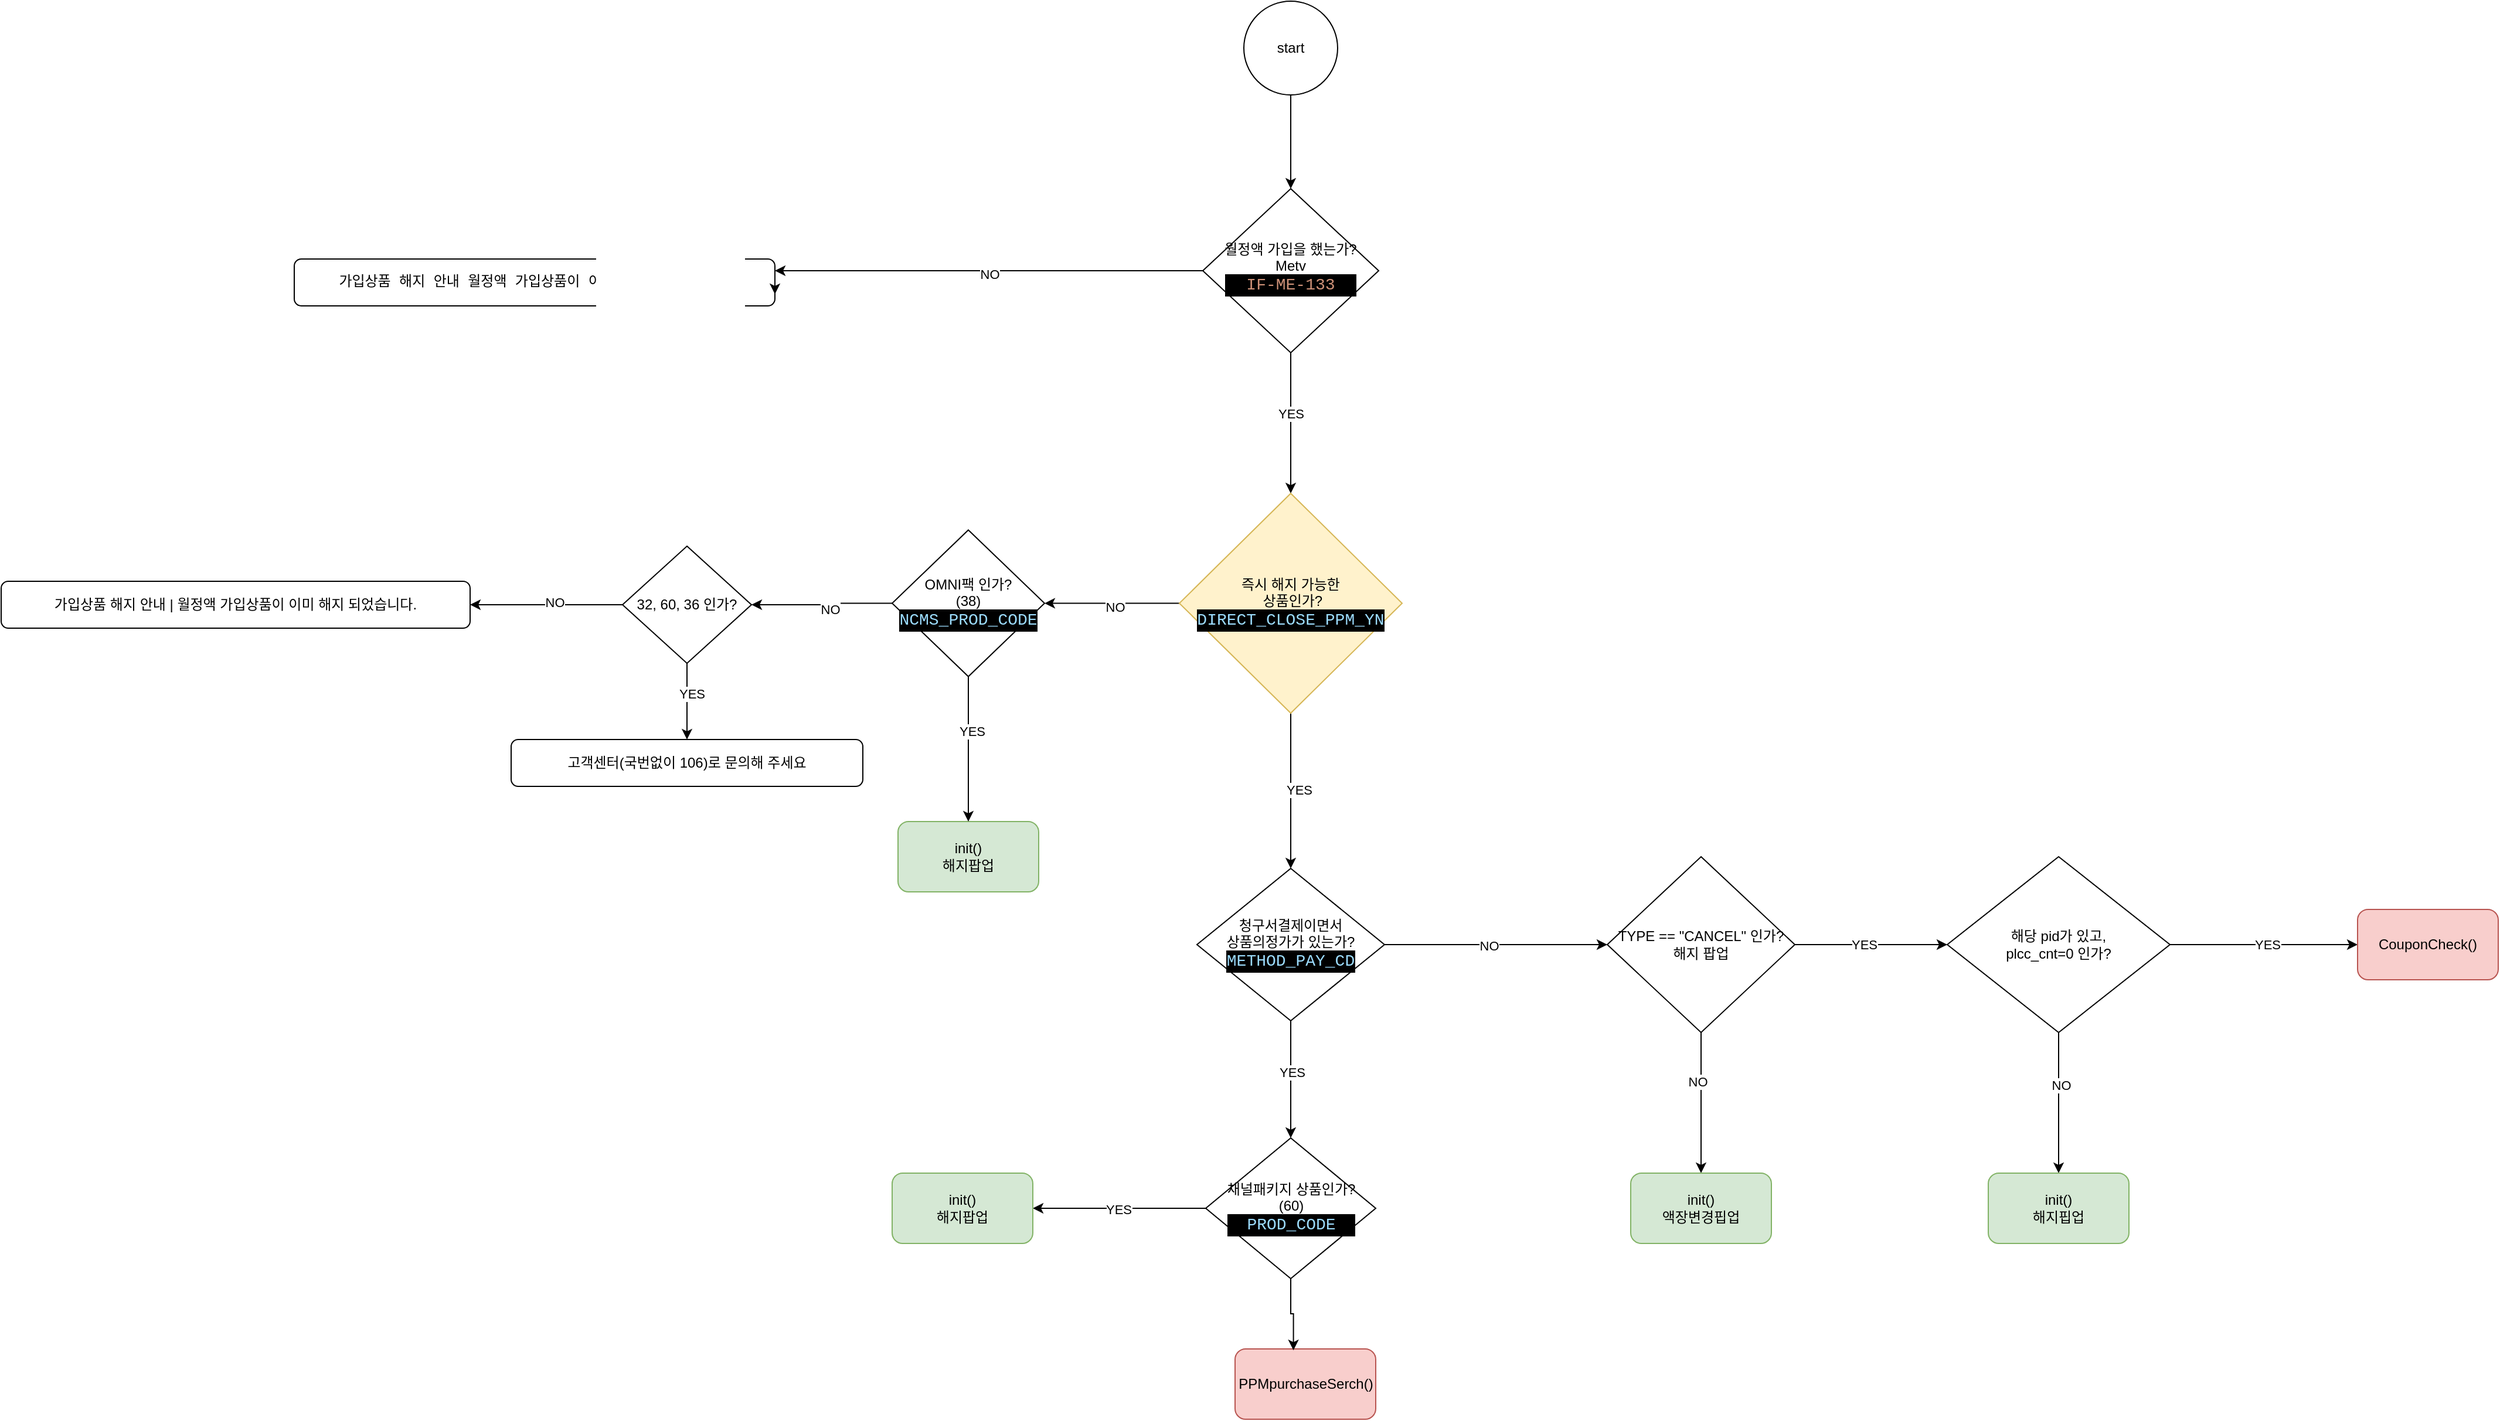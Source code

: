 <mxfile version="24.3.1" type="github">
  <diagram id="C5RBs43oDa-KdzZeNtuy" name="Page-1">
    <mxGraphModel dx="2327" dy="746" grid="1" gridSize="10" guides="1" tooltips="1" connect="1" arrows="1" fold="1" page="1" pageScale="1" pageWidth="827" pageHeight="1169" math="0" shadow="0">
      <root>
        <mxCell id="WIyWlLk6GJQsqaUBKTNV-0" />
        <mxCell id="WIyWlLk6GJQsqaUBKTNV-1" parent="WIyWlLk6GJQsqaUBKTNV-0" />
        <mxCell id="tj2GzW12nFk5Qo7bb9yd-68" value="" style="edgeStyle=orthogonalEdgeStyle;rounded=0;orthogonalLoop=1;jettySize=auto;html=1;" edge="1" parent="WIyWlLk6GJQsqaUBKTNV-1" source="WIyWlLk6GJQsqaUBKTNV-6" target="tj2GzW12nFk5Qo7bb9yd-67">
          <mxGeometry relative="1" as="geometry" />
        </mxCell>
        <mxCell id="tj2GzW12nFk5Qo7bb9yd-69" value="YES" style="edgeLabel;html=1;align=center;verticalAlign=middle;resizable=0;points=[];" vertex="1" connectable="0" parent="tj2GzW12nFk5Qo7bb9yd-68">
          <mxGeometry x="-0.136" relative="1" as="geometry">
            <mxPoint as="offset" />
          </mxGeometry>
        </mxCell>
        <mxCell id="tj2GzW12nFk5Qo7bb9yd-88" style="edgeStyle=orthogonalEdgeStyle;rounded=0;orthogonalLoop=1;jettySize=auto;html=1;exitX=0;exitY=0.5;exitDx=0;exitDy=0;entryX=1;entryY=0.25;entryDx=0;entryDy=0;" edge="1" parent="WIyWlLk6GJQsqaUBKTNV-1" source="WIyWlLk6GJQsqaUBKTNV-6" target="WIyWlLk6GJQsqaUBKTNV-7">
          <mxGeometry relative="1" as="geometry" />
        </mxCell>
        <mxCell id="tj2GzW12nFk5Qo7bb9yd-89" value="NO" style="edgeLabel;html=1;align=center;verticalAlign=middle;resizable=0;points=[];" vertex="1" connectable="0" parent="tj2GzW12nFk5Qo7bb9yd-88">
          <mxGeometry y="2" relative="1" as="geometry">
            <mxPoint y="1" as="offset" />
          </mxGeometry>
        </mxCell>
        <mxCell id="WIyWlLk6GJQsqaUBKTNV-6" value="월정액 가입을 했는가?&lt;div&gt;Metv&lt;br&gt;&lt;div style=&quot;color: rgb(255, 255, 255); background-color: rgb(0, 0, 0); font-family: Consolas, &amp;quot;Courier New&amp;quot;, monospace; font-size: 14px; line-height: 19px; white-space: pre;&quot;&gt;&lt;span data-sider-select-id=&quot;3ff3122e-546f-4008-aec2-ee8640f8562e&quot; style=&quot;color: #ce9178;&quot;&gt;IF-ME-133&lt;/span&gt;&lt;/div&gt;&lt;/div&gt;" style="rhombus;whiteSpace=wrap;html=1;shadow=0;fontFamily=Helvetica;fontSize=12;align=center;strokeWidth=1;spacing=6;spacingTop=-4;" parent="WIyWlLk6GJQsqaUBKTNV-1" vertex="1">
          <mxGeometry x="275" y="180" width="150" height="140" as="geometry" />
        </mxCell>
        <mxCell id="WIyWlLk6GJQsqaUBKTNV-7" value="&lt;div style=&quot;font-family: Consolas, &amp;quot;Courier New&amp;quot;, monospace; line-height: 19px; white-space: pre;&quot;&gt;&lt;span data-sider-select-id=&quot;3a9e8c57-7919-4c72-9e58-0dd54533216e&quot; style=&quot;background-color: rgb(255, 255, 255);&quot;&gt;&lt;font data-sider-select-id=&quot;409cc1f5-d1f6-48aa-988a-203dff88dd08&quot; style=&quot;font-size: 12px;&quot;&gt;가입상품 해지 안내 월정액 가입상품이 이미 해지 되었습니다.&lt;/font&gt;&lt;/span&gt;&lt;/div&gt;" style="rounded=1;whiteSpace=wrap;html=1;fontSize=12;glass=0;strokeWidth=1;shadow=0;align=center;" parent="WIyWlLk6GJQsqaUBKTNV-1" vertex="1">
          <mxGeometry x="-500" y="240" width="410" height="40" as="geometry" />
        </mxCell>
        <mxCell id="tj2GzW12nFk5Qo7bb9yd-17" style="edgeStyle=orthogonalEdgeStyle;rounded=0;orthogonalLoop=1;jettySize=auto;html=1;exitX=0.5;exitY=1;exitDx=0;exitDy=0;entryX=0.5;entryY=0;entryDx=0;entryDy=0;" edge="1" parent="WIyWlLk6GJQsqaUBKTNV-1" source="tj2GzW12nFk5Qo7bb9yd-15" target="WIyWlLk6GJQsqaUBKTNV-6">
          <mxGeometry relative="1" as="geometry" />
        </mxCell>
        <mxCell id="tj2GzW12nFk5Qo7bb9yd-15" value="start" style="ellipse;whiteSpace=wrap;html=1;aspect=fixed;" vertex="1" parent="WIyWlLk6GJQsqaUBKTNV-1">
          <mxGeometry x="310" y="20" width="80" height="80" as="geometry" />
        </mxCell>
        <mxCell id="tj2GzW12nFk5Qo7bb9yd-83" style="edgeStyle=orthogonalEdgeStyle;rounded=0;orthogonalLoop=1;jettySize=auto;html=1;exitX=0;exitY=0.5;exitDx=0;exitDy=0;entryX=1;entryY=0.5;entryDx=0;entryDy=0;" edge="1" parent="WIyWlLk6GJQsqaUBKTNV-1" source="tj2GzW12nFk5Qo7bb9yd-27" target="tj2GzW12nFk5Qo7bb9yd-36">
          <mxGeometry relative="1" as="geometry" />
        </mxCell>
        <mxCell id="tj2GzW12nFk5Qo7bb9yd-85" value="NO" style="edgeLabel;html=1;align=center;verticalAlign=middle;resizable=0;points=[];" vertex="1" connectable="0" parent="tj2GzW12nFk5Qo7bb9yd-83">
          <mxGeometry x="-0.081" y="-2" relative="1" as="geometry">
            <mxPoint x="1" as="offset" />
          </mxGeometry>
        </mxCell>
        <mxCell id="tj2GzW12nFk5Qo7bb9yd-84" style="edgeStyle=orthogonalEdgeStyle;rounded=0;orthogonalLoop=1;jettySize=auto;html=1;exitX=0.5;exitY=1;exitDx=0;exitDy=0;entryX=0.5;entryY=0;entryDx=0;entryDy=0;" edge="1" parent="WIyWlLk6GJQsqaUBKTNV-1" source="tj2GzW12nFk5Qo7bb9yd-27" target="tj2GzW12nFk5Qo7bb9yd-33">
          <mxGeometry relative="1" as="geometry" />
        </mxCell>
        <mxCell id="tj2GzW12nFk5Qo7bb9yd-86" value="YES" style="edgeLabel;html=1;align=center;verticalAlign=middle;resizable=0;points=[];" vertex="1" connectable="0" parent="tj2GzW12nFk5Qo7bb9yd-84">
          <mxGeometry x="-0.2" y="4" relative="1" as="geometry">
            <mxPoint as="offset" />
          </mxGeometry>
        </mxCell>
        <mxCell id="tj2GzW12nFk5Qo7bb9yd-27" value="32, 60, 36 인가?" style="rhombus;whiteSpace=wrap;html=1;" vertex="1" parent="WIyWlLk6GJQsqaUBKTNV-1">
          <mxGeometry x="-220" y="485" width="110" height="100" as="geometry" />
        </mxCell>
        <mxCell id="tj2GzW12nFk5Qo7bb9yd-30" value="init()&lt;br&gt;해지팝업" style="rounded=1;whiteSpace=wrap;html=1;fillColor=#d5e8d4;strokeColor=#82b366;" vertex="1" parent="WIyWlLk6GJQsqaUBKTNV-1">
          <mxGeometry x="15" y="720" width="120" height="60" as="geometry" />
        </mxCell>
        <mxCell id="tj2GzW12nFk5Qo7bb9yd-33" value="고객센터(국번없이 106)로 문의해 주세요" style="rounded=1;whiteSpace=wrap;html=1;" vertex="1" parent="WIyWlLk6GJQsqaUBKTNV-1">
          <mxGeometry x="-315" y="650" width="300" height="40" as="geometry" />
        </mxCell>
        <mxCell id="tj2GzW12nFk5Qo7bb9yd-36" value="가입상품 해지 안내 | 월정액 가입상품이 이미 해지 되었습니다." style="rounded=1;whiteSpace=wrap;html=1;" vertex="1" parent="WIyWlLk6GJQsqaUBKTNV-1">
          <mxGeometry x="-750" y="515" width="400" height="40" as="geometry" />
        </mxCell>
        <mxCell id="tj2GzW12nFk5Qo7bb9yd-74" value="" style="edgeStyle=orthogonalEdgeStyle;rounded=0;orthogonalLoop=1;jettySize=auto;html=1;" edge="1" parent="WIyWlLk6GJQsqaUBKTNV-1" source="tj2GzW12nFk5Qo7bb9yd-49" target="tj2GzW12nFk5Qo7bb9yd-52">
          <mxGeometry relative="1" as="geometry" />
        </mxCell>
        <mxCell id="tj2GzW12nFk5Qo7bb9yd-75" value="YES" style="edgeLabel;html=1;align=center;verticalAlign=middle;resizable=0;points=[];" vertex="1" connectable="0" parent="tj2GzW12nFk5Qo7bb9yd-74">
          <mxGeometry x="-0.133" y="1" relative="1" as="geometry">
            <mxPoint as="offset" />
          </mxGeometry>
        </mxCell>
        <mxCell id="tj2GzW12nFk5Qo7bb9yd-99" style="edgeStyle=orthogonalEdgeStyle;rounded=0;orthogonalLoop=1;jettySize=auto;html=1;exitX=1;exitY=0.5;exitDx=0;exitDy=0;entryX=0;entryY=0.5;entryDx=0;entryDy=0;" edge="1" parent="WIyWlLk6GJQsqaUBKTNV-1" source="tj2GzW12nFk5Qo7bb9yd-49" target="tj2GzW12nFk5Qo7bb9yd-98">
          <mxGeometry relative="1" as="geometry" />
        </mxCell>
        <mxCell id="tj2GzW12nFk5Qo7bb9yd-100" value="NO" style="edgeLabel;html=1;align=center;verticalAlign=middle;resizable=0;points=[];" vertex="1" connectable="0" parent="tj2GzW12nFk5Qo7bb9yd-99">
          <mxGeometry x="-0.066" y="-1" relative="1" as="geometry">
            <mxPoint as="offset" />
          </mxGeometry>
        </mxCell>
        <mxCell id="tj2GzW12nFk5Qo7bb9yd-49" value="청구서결제이면서 &lt;br&gt;상품의정가가 있는가?&lt;br&gt;&lt;div style=&quot;color: rgb(255, 255, 255); background-color: rgb(0, 0, 0); font-family: Consolas, &amp;quot;Courier New&amp;quot;, monospace; font-size: 14px; line-height: 19px; white-space: pre;&quot;&gt;&lt;span style=&quot;color: #9cdcfe;&quot;&gt;METHOD_PAY_CD&lt;/span&gt;&lt;/div&gt;" style="rhombus;whiteSpace=wrap;html=1;" vertex="1" parent="WIyWlLk6GJQsqaUBKTNV-1">
          <mxGeometry x="270" y="760" width="160" height="130" as="geometry" />
        </mxCell>
        <mxCell id="tj2GzW12nFk5Qo7bb9yd-106" style="edgeStyle=orthogonalEdgeStyle;rounded=0;orthogonalLoop=1;jettySize=auto;html=1;exitX=0;exitY=0.5;exitDx=0;exitDy=0;entryX=1;entryY=0.5;entryDx=0;entryDy=0;" edge="1" parent="WIyWlLk6GJQsqaUBKTNV-1" source="tj2GzW12nFk5Qo7bb9yd-52" target="tj2GzW12nFk5Qo7bb9yd-105">
          <mxGeometry relative="1" as="geometry" />
        </mxCell>
        <mxCell id="tj2GzW12nFk5Qo7bb9yd-107" value="YES" style="edgeLabel;html=1;align=center;verticalAlign=middle;resizable=0;points=[];" vertex="1" connectable="0" parent="tj2GzW12nFk5Qo7bb9yd-106">
          <mxGeometry x="0.014" y="1" relative="1" as="geometry">
            <mxPoint as="offset" />
          </mxGeometry>
        </mxCell>
        <mxCell id="tj2GzW12nFk5Qo7bb9yd-52" value="채널패키지 상품인가?&lt;br&gt;(60)&lt;br&gt;&lt;div style=&quot;color: rgb(255, 255, 255); background-color: rgb(0, 0, 0); font-family: Consolas, &amp;quot;Courier New&amp;quot;, monospace; font-size: 14px; line-height: 19px; white-space: pre;&quot;&gt;&lt;span style=&quot;color: #9cdcfe;&quot;&gt;PROD_CODE&lt;/span&gt;&lt;/div&gt;" style="rhombus;whiteSpace=wrap;html=1;" vertex="1" parent="WIyWlLk6GJQsqaUBKTNV-1">
          <mxGeometry x="277.5" y="990" width="145" height="120" as="geometry" />
        </mxCell>
        <mxCell id="tj2GzW12nFk5Qo7bb9yd-70" value="" style="edgeStyle=orthogonalEdgeStyle;rounded=0;orthogonalLoop=1;jettySize=auto;html=1;" edge="1" parent="WIyWlLk6GJQsqaUBKTNV-1" source="tj2GzW12nFk5Qo7bb9yd-67" target="tj2GzW12nFk5Qo7bb9yd-49">
          <mxGeometry relative="1" as="geometry" />
        </mxCell>
        <mxCell id="tj2GzW12nFk5Qo7bb9yd-71" value="YES" style="edgeLabel;html=1;align=center;verticalAlign=middle;resizable=0;points=[];" vertex="1" connectable="0" parent="tj2GzW12nFk5Qo7bb9yd-70">
          <mxGeometry x="0.001" y="7" relative="1" as="geometry">
            <mxPoint y="-1" as="offset" />
          </mxGeometry>
        </mxCell>
        <mxCell id="tj2GzW12nFk5Qo7bb9yd-76" value="" style="edgeStyle=orthogonalEdgeStyle;rounded=0;orthogonalLoop=1;jettySize=auto;html=1;" edge="1" parent="WIyWlLk6GJQsqaUBKTNV-1" source="tj2GzW12nFk5Qo7bb9yd-67" target="tj2GzW12nFk5Qo7bb9yd-73">
          <mxGeometry relative="1" as="geometry" />
        </mxCell>
        <mxCell id="tj2GzW12nFk5Qo7bb9yd-77" value="NO" style="edgeLabel;html=1;align=center;verticalAlign=middle;resizable=0;points=[];" vertex="1" connectable="0" parent="tj2GzW12nFk5Qo7bb9yd-76">
          <mxGeometry x="-0.026" y="3" relative="1" as="geometry">
            <mxPoint x="1" as="offset" />
          </mxGeometry>
        </mxCell>
        <mxCell id="tj2GzW12nFk5Qo7bb9yd-67" value="즉시 해지 가능한&lt;div&gt;&amp;nbsp;상품인가?&lt;br&gt;&lt;div style=&quot;color: rgb(255, 255, 255); background-color: rgb(0, 0, 0); font-family: Consolas, &amp;quot;Courier New&amp;quot;, monospace; font-size: 14px; line-height: 19px; white-space: pre;&quot;&gt;&lt;span style=&quot;color: #9cdcfe;&quot;&gt;DIRECT_CLOSE_PPM_YN&lt;/span&gt;&lt;/div&gt;&lt;/div&gt;" style="rhombus;whiteSpace=wrap;html=1;fillColor=#fff2cc;strokeColor=#d6b656;" vertex="1" parent="WIyWlLk6GJQsqaUBKTNV-1">
          <mxGeometry x="255" y="440" width="190" height="187.5" as="geometry" />
        </mxCell>
        <mxCell id="tj2GzW12nFk5Qo7bb9yd-78" style="edgeStyle=orthogonalEdgeStyle;rounded=0;orthogonalLoop=1;jettySize=auto;html=1;exitX=0;exitY=0.5;exitDx=0;exitDy=0;entryX=1;entryY=0.5;entryDx=0;entryDy=0;" edge="1" parent="WIyWlLk6GJQsqaUBKTNV-1" source="tj2GzW12nFk5Qo7bb9yd-73" target="tj2GzW12nFk5Qo7bb9yd-27">
          <mxGeometry relative="1" as="geometry" />
        </mxCell>
        <mxCell id="tj2GzW12nFk5Qo7bb9yd-79" value="NO" style="edgeLabel;html=1;align=center;verticalAlign=middle;resizable=0;points=[];" vertex="1" connectable="0" parent="tj2GzW12nFk5Qo7bb9yd-78">
          <mxGeometry x="-0.103" y="5" relative="1" as="geometry">
            <mxPoint x="1" as="offset" />
          </mxGeometry>
        </mxCell>
        <mxCell id="tj2GzW12nFk5Qo7bb9yd-108" style="edgeStyle=orthogonalEdgeStyle;rounded=0;orthogonalLoop=1;jettySize=auto;html=1;exitX=0.5;exitY=1;exitDx=0;exitDy=0;" edge="1" parent="WIyWlLk6GJQsqaUBKTNV-1" source="tj2GzW12nFk5Qo7bb9yd-73" target="tj2GzW12nFk5Qo7bb9yd-30">
          <mxGeometry relative="1" as="geometry" />
        </mxCell>
        <mxCell id="tj2GzW12nFk5Qo7bb9yd-109" value="YES" style="edgeLabel;html=1;align=center;verticalAlign=middle;resizable=0;points=[];" vertex="1" connectable="0" parent="tj2GzW12nFk5Qo7bb9yd-108">
          <mxGeometry x="-0.264" y="3" relative="1" as="geometry">
            <mxPoint y="1" as="offset" />
          </mxGeometry>
        </mxCell>
        <mxCell id="tj2GzW12nFk5Qo7bb9yd-73" value="OMNI팩 인가?&lt;br&gt;(38)&lt;br&gt;&lt;div style=&quot;color: rgb(255, 255, 255); background-color: rgb(0, 0, 0); font-family: Consolas, &amp;quot;Courier New&amp;quot;, monospace; font-size: 14px; line-height: 19px; white-space: pre;&quot;&gt;&lt;span style=&quot;color: #9cdcfe;&quot;&gt;NCMS_PROD_CODE&lt;/span&gt;&lt;/div&gt;" style="rhombus;whiteSpace=wrap;html=1;" vertex="1" parent="WIyWlLk6GJQsqaUBKTNV-1">
          <mxGeometry x="10" y="471.25" width="130" height="125" as="geometry" />
        </mxCell>
        <mxCell id="tj2GzW12nFk5Qo7bb9yd-87" style="edgeStyle=orthogonalEdgeStyle;rounded=0;orthogonalLoop=1;jettySize=auto;html=1;exitX=1;exitY=0.5;exitDx=0;exitDy=0;entryX=1;entryY=0.75;entryDx=0;entryDy=0;" edge="1" parent="WIyWlLk6GJQsqaUBKTNV-1" source="WIyWlLk6GJQsqaUBKTNV-7" target="WIyWlLk6GJQsqaUBKTNV-7">
          <mxGeometry relative="1" as="geometry" />
        </mxCell>
        <mxCell id="tj2GzW12nFk5Qo7bb9yd-103" style="edgeStyle=orthogonalEdgeStyle;rounded=0;orthogonalLoop=1;jettySize=auto;html=1;exitX=0.5;exitY=1;exitDx=0;exitDy=0;entryX=0.5;entryY=0;entryDx=0;entryDy=0;" edge="1" parent="WIyWlLk6GJQsqaUBKTNV-1" source="tj2GzW12nFk5Qo7bb9yd-98" target="tj2GzW12nFk5Qo7bb9yd-102">
          <mxGeometry relative="1" as="geometry" />
        </mxCell>
        <mxCell id="tj2GzW12nFk5Qo7bb9yd-104" value="NO" style="edgeLabel;html=1;align=center;verticalAlign=middle;resizable=0;points=[];" vertex="1" connectable="0" parent="tj2GzW12nFk5Qo7bb9yd-103">
          <mxGeometry x="-0.308" y="-3" relative="1" as="geometry">
            <mxPoint as="offset" />
          </mxGeometry>
        </mxCell>
        <mxCell id="tj2GzW12nFk5Qo7bb9yd-110" style="edgeStyle=orthogonalEdgeStyle;rounded=0;orthogonalLoop=1;jettySize=auto;html=1;exitX=1;exitY=0.5;exitDx=0;exitDy=0;entryX=0;entryY=0.5;entryDx=0;entryDy=0;" edge="1" parent="WIyWlLk6GJQsqaUBKTNV-1" source="tj2GzW12nFk5Qo7bb9yd-98" target="tj2GzW12nFk5Qo7bb9yd-101">
          <mxGeometry relative="1" as="geometry" />
        </mxCell>
        <mxCell id="tj2GzW12nFk5Qo7bb9yd-111" value="YES" style="edgeLabel;html=1;align=center;verticalAlign=middle;resizable=0;points=[];" vertex="1" connectable="0" parent="tj2GzW12nFk5Qo7bb9yd-110">
          <mxGeometry x="-0.101" relative="1" as="geometry">
            <mxPoint as="offset" />
          </mxGeometry>
        </mxCell>
        <mxCell id="tj2GzW12nFk5Qo7bb9yd-98" value="TYPE == &quot;CANCEL&quot; 인가?&lt;br&gt;&amp;nbsp;해지 팝업&amp;nbsp;" style="rhombus;whiteSpace=wrap;html=1;" vertex="1" parent="WIyWlLk6GJQsqaUBKTNV-1">
          <mxGeometry x="620" y="750" width="160" height="150" as="geometry" />
        </mxCell>
        <mxCell id="tj2GzW12nFk5Qo7bb9yd-114" style="edgeStyle=orthogonalEdgeStyle;rounded=0;orthogonalLoop=1;jettySize=auto;html=1;exitX=0.5;exitY=1;exitDx=0;exitDy=0;entryX=0.5;entryY=0;entryDx=0;entryDy=0;" edge="1" parent="WIyWlLk6GJQsqaUBKTNV-1" source="tj2GzW12nFk5Qo7bb9yd-101" target="tj2GzW12nFk5Qo7bb9yd-113">
          <mxGeometry relative="1" as="geometry" />
        </mxCell>
        <mxCell id="tj2GzW12nFk5Qo7bb9yd-115" value="NO" style="edgeLabel;html=1;align=center;verticalAlign=middle;resizable=0;points=[];" vertex="1" connectable="0" parent="tj2GzW12nFk5Qo7bb9yd-114">
          <mxGeometry x="-0.246" y="2" relative="1" as="geometry">
            <mxPoint as="offset" />
          </mxGeometry>
        </mxCell>
        <mxCell id="tj2GzW12nFk5Qo7bb9yd-117" style="edgeStyle=orthogonalEdgeStyle;rounded=0;orthogonalLoop=1;jettySize=auto;html=1;exitX=1;exitY=0.5;exitDx=0;exitDy=0;entryX=0;entryY=0.5;entryDx=0;entryDy=0;" edge="1" parent="WIyWlLk6GJQsqaUBKTNV-1" source="tj2GzW12nFk5Qo7bb9yd-101" target="tj2GzW12nFk5Qo7bb9yd-116">
          <mxGeometry relative="1" as="geometry" />
        </mxCell>
        <mxCell id="tj2GzW12nFk5Qo7bb9yd-118" value="YES" style="edgeLabel;html=1;align=center;verticalAlign=middle;resizable=0;points=[];" vertex="1" connectable="0" parent="tj2GzW12nFk5Qo7bb9yd-117">
          <mxGeometry x="0.034" relative="1" as="geometry">
            <mxPoint as="offset" />
          </mxGeometry>
        </mxCell>
        <mxCell id="tj2GzW12nFk5Qo7bb9yd-101" value="해당 pid가 있고,&lt;br&gt;plcc_cnt=0 인가?" style="rhombus;whiteSpace=wrap;html=1;" vertex="1" parent="WIyWlLk6GJQsqaUBKTNV-1">
          <mxGeometry x="910" y="750" width="190" height="150" as="geometry" />
        </mxCell>
        <mxCell id="tj2GzW12nFk5Qo7bb9yd-102" value="init()&lt;br&gt;액장변경핍업" style="rounded=1;whiteSpace=wrap;html=1;fillColor=#d5e8d4;strokeColor=#82b366;" vertex="1" parent="WIyWlLk6GJQsqaUBKTNV-1">
          <mxGeometry x="640" y="1020" width="120" height="60" as="geometry" />
        </mxCell>
        <mxCell id="tj2GzW12nFk5Qo7bb9yd-105" value="init()&lt;br&gt;해지팝업" style="rounded=1;whiteSpace=wrap;html=1;fillColor=#d5e8d4;strokeColor=#82b366;" vertex="1" parent="WIyWlLk6GJQsqaUBKTNV-1">
          <mxGeometry x="10" y="1020" width="120" height="60" as="geometry" />
        </mxCell>
        <mxCell id="tj2GzW12nFk5Qo7bb9yd-113" value="init()&lt;div&gt;해지핍업&lt;/div&gt;" style="rounded=1;whiteSpace=wrap;html=1;fillColor=#d5e8d4;strokeColor=#82b366;" vertex="1" parent="WIyWlLk6GJQsqaUBKTNV-1">
          <mxGeometry x="945" y="1020" width="120" height="60" as="geometry" />
        </mxCell>
        <mxCell id="tj2GzW12nFk5Qo7bb9yd-116" value="CouponCheck()" style="rounded=1;whiteSpace=wrap;html=1;fillColor=#f8cecc;strokeColor=#b85450;" vertex="1" parent="WIyWlLk6GJQsqaUBKTNV-1">
          <mxGeometry x="1260" y="795" width="120" height="60" as="geometry" />
        </mxCell>
        <mxCell id="tj2GzW12nFk5Qo7bb9yd-119" value="PPMpurchaseSerch()" style="rounded=1;whiteSpace=wrap;html=1;fillColor=#f8cecc;strokeColor=#b85450;" vertex="1" parent="WIyWlLk6GJQsqaUBKTNV-1">
          <mxGeometry x="302.5" y="1170" width="120" height="60" as="geometry" />
        </mxCell>
        <mxCell id="tj2GzW12nFk5Qo7bb9yd-120" style="edgeStyle=orthogonalEdgeStyle;rounded=0;orthogonalLoop=1;jettySize=auto;html=1;exitX=0.5;exitY=1;exitDx=0;exitDy=0;entryX=0.415;entryY=0.019;entryDx=0;entryDy=0;entryPerimeter=0;" edge="1" parent="WIyWlLk6GJQsqaUBKTNV-1" source="tj2GzW12nFk5Qo7bb9yd-52" target="tj2GzW12nFk5Qo7bb9yd-119">
          <mxGeometry relative="1" as="geometry" />
        </mxCell>
      </root>
    </mxGraphModel>
  </diagram>
</mxfile>
